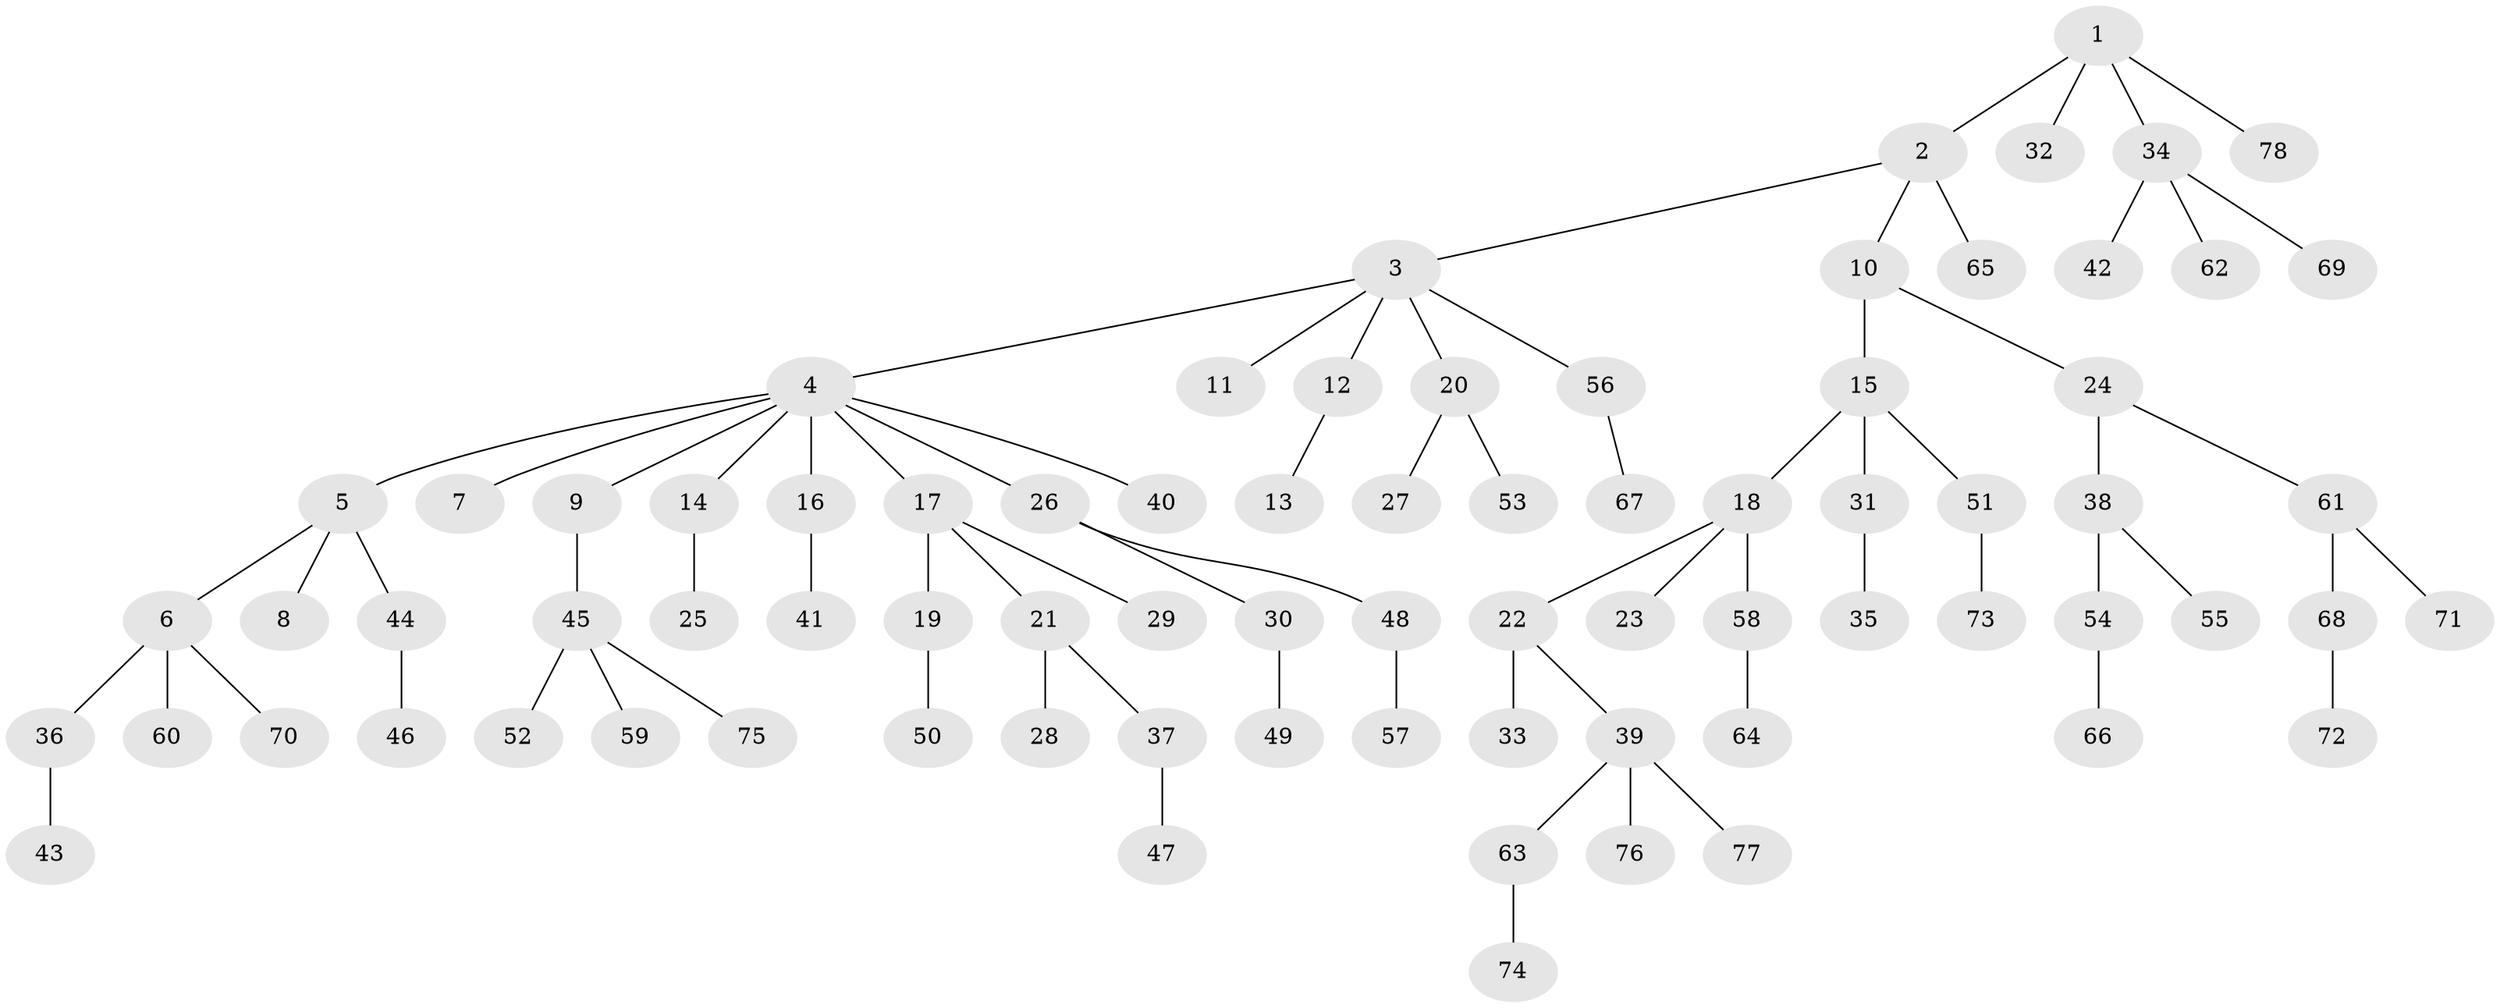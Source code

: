 // coarse degree distribution, {3: 0.2, 13: 0.02, 4: 0.04, 1: 0.6, 2: 0.12, 5: 0.02}
// Generated by graph-tools (version 1.1) at 2025/42/03/06/25 10:42:02]
// undirected, 78 vertices, 77 edges
graph export_dot {
graph [start="1"]
  node [color=gray90,style=filled];
  1;
  2;
  3;
  4;
  5;
  6;
  7;
  8;
  9;
  10;
  11;
  12;
  13;
  14;
  15;
  16;
  17;
  18;
  19;
  20;
  21;
  22;
  23;
  24;
  25;
  26;
  27;
  28;
  29;
  30;
  31;
  32;
  33;
  34;
  35;
  36;
  37;
  38;
  39;
  40;
  41;
  42;
  43;
  44;
  45;
  46;
  47;
  48;
  49;
  50;
  51;
  52;
  53;
  54;
  55;
  56;
  57;
  58;
  59;
  60;
  61;
  62;
  63;
  64;
  65;
  66;
  67;
  68;
  69;
  70;
  71;
  72;
  73;
  74;
  75;
  76;
  77;
  78;
  1 -- 2;
  1 -- 32;
  1 -- 34;
  1 -- 78;
  2 -- 3;
  2 -- 10;
  2 -- 65;
  3 -- 4;
  3 -- 11;
  3 -- 12;
  3 -- 20;
  3 -- 56;
  4 -- 5;
  4 -- 7;
  4 -- 9;
  4 -- 14;
  4 -- 16;
  4 -- 17;
  4 -- 26;
  4 -- 40;
  5 -- 6;
  5 -- 8;
  5 -- 44;
  6 -- 36;
  6 -- 60;
  6 -- 70;
  9 -- 45;
  10 -- 15;
  10 -- 24;
  12 -- 13;
  14 -- 25;
  15 -- 18;
  15 -- 31;
  15 -- 51;
  16 -- 41;
  17 -- 19;
  17 -- 21;
  17 -- 29;
  18 -- 22;
  18 -- 23;
  18 -- 58;
  19 -- 50;
  20 -- 27;
  20 -- 53;
  21 -- 28;
  21 -- 37;
  22 -- 33;
  22 -- 39;
  24 -- 38;
  24 -- 61;
  26 -- 30;
  26 -- 48;
  30 -- 49;
  31 -- 35;
  34 -- 42;
  34 -- 62;
  34 -- 69;
  36 -- 43;
  37 -- 47;
  38 -- 54;
  38 -- 55;
  39 -- 63;
  39 -- 76;
  39 -- 77;
  44 -- 46;
  45 -- 52;
  45 -- 59;
  45 -- 75;
  48 -- 57;
  51 -- 73;
  54 -- 66;
  56 -- 67;
  58 -- 64;
  61 -- 68;
  61 -- 71;
  63 -- 74;
  68 -- 72;
}

